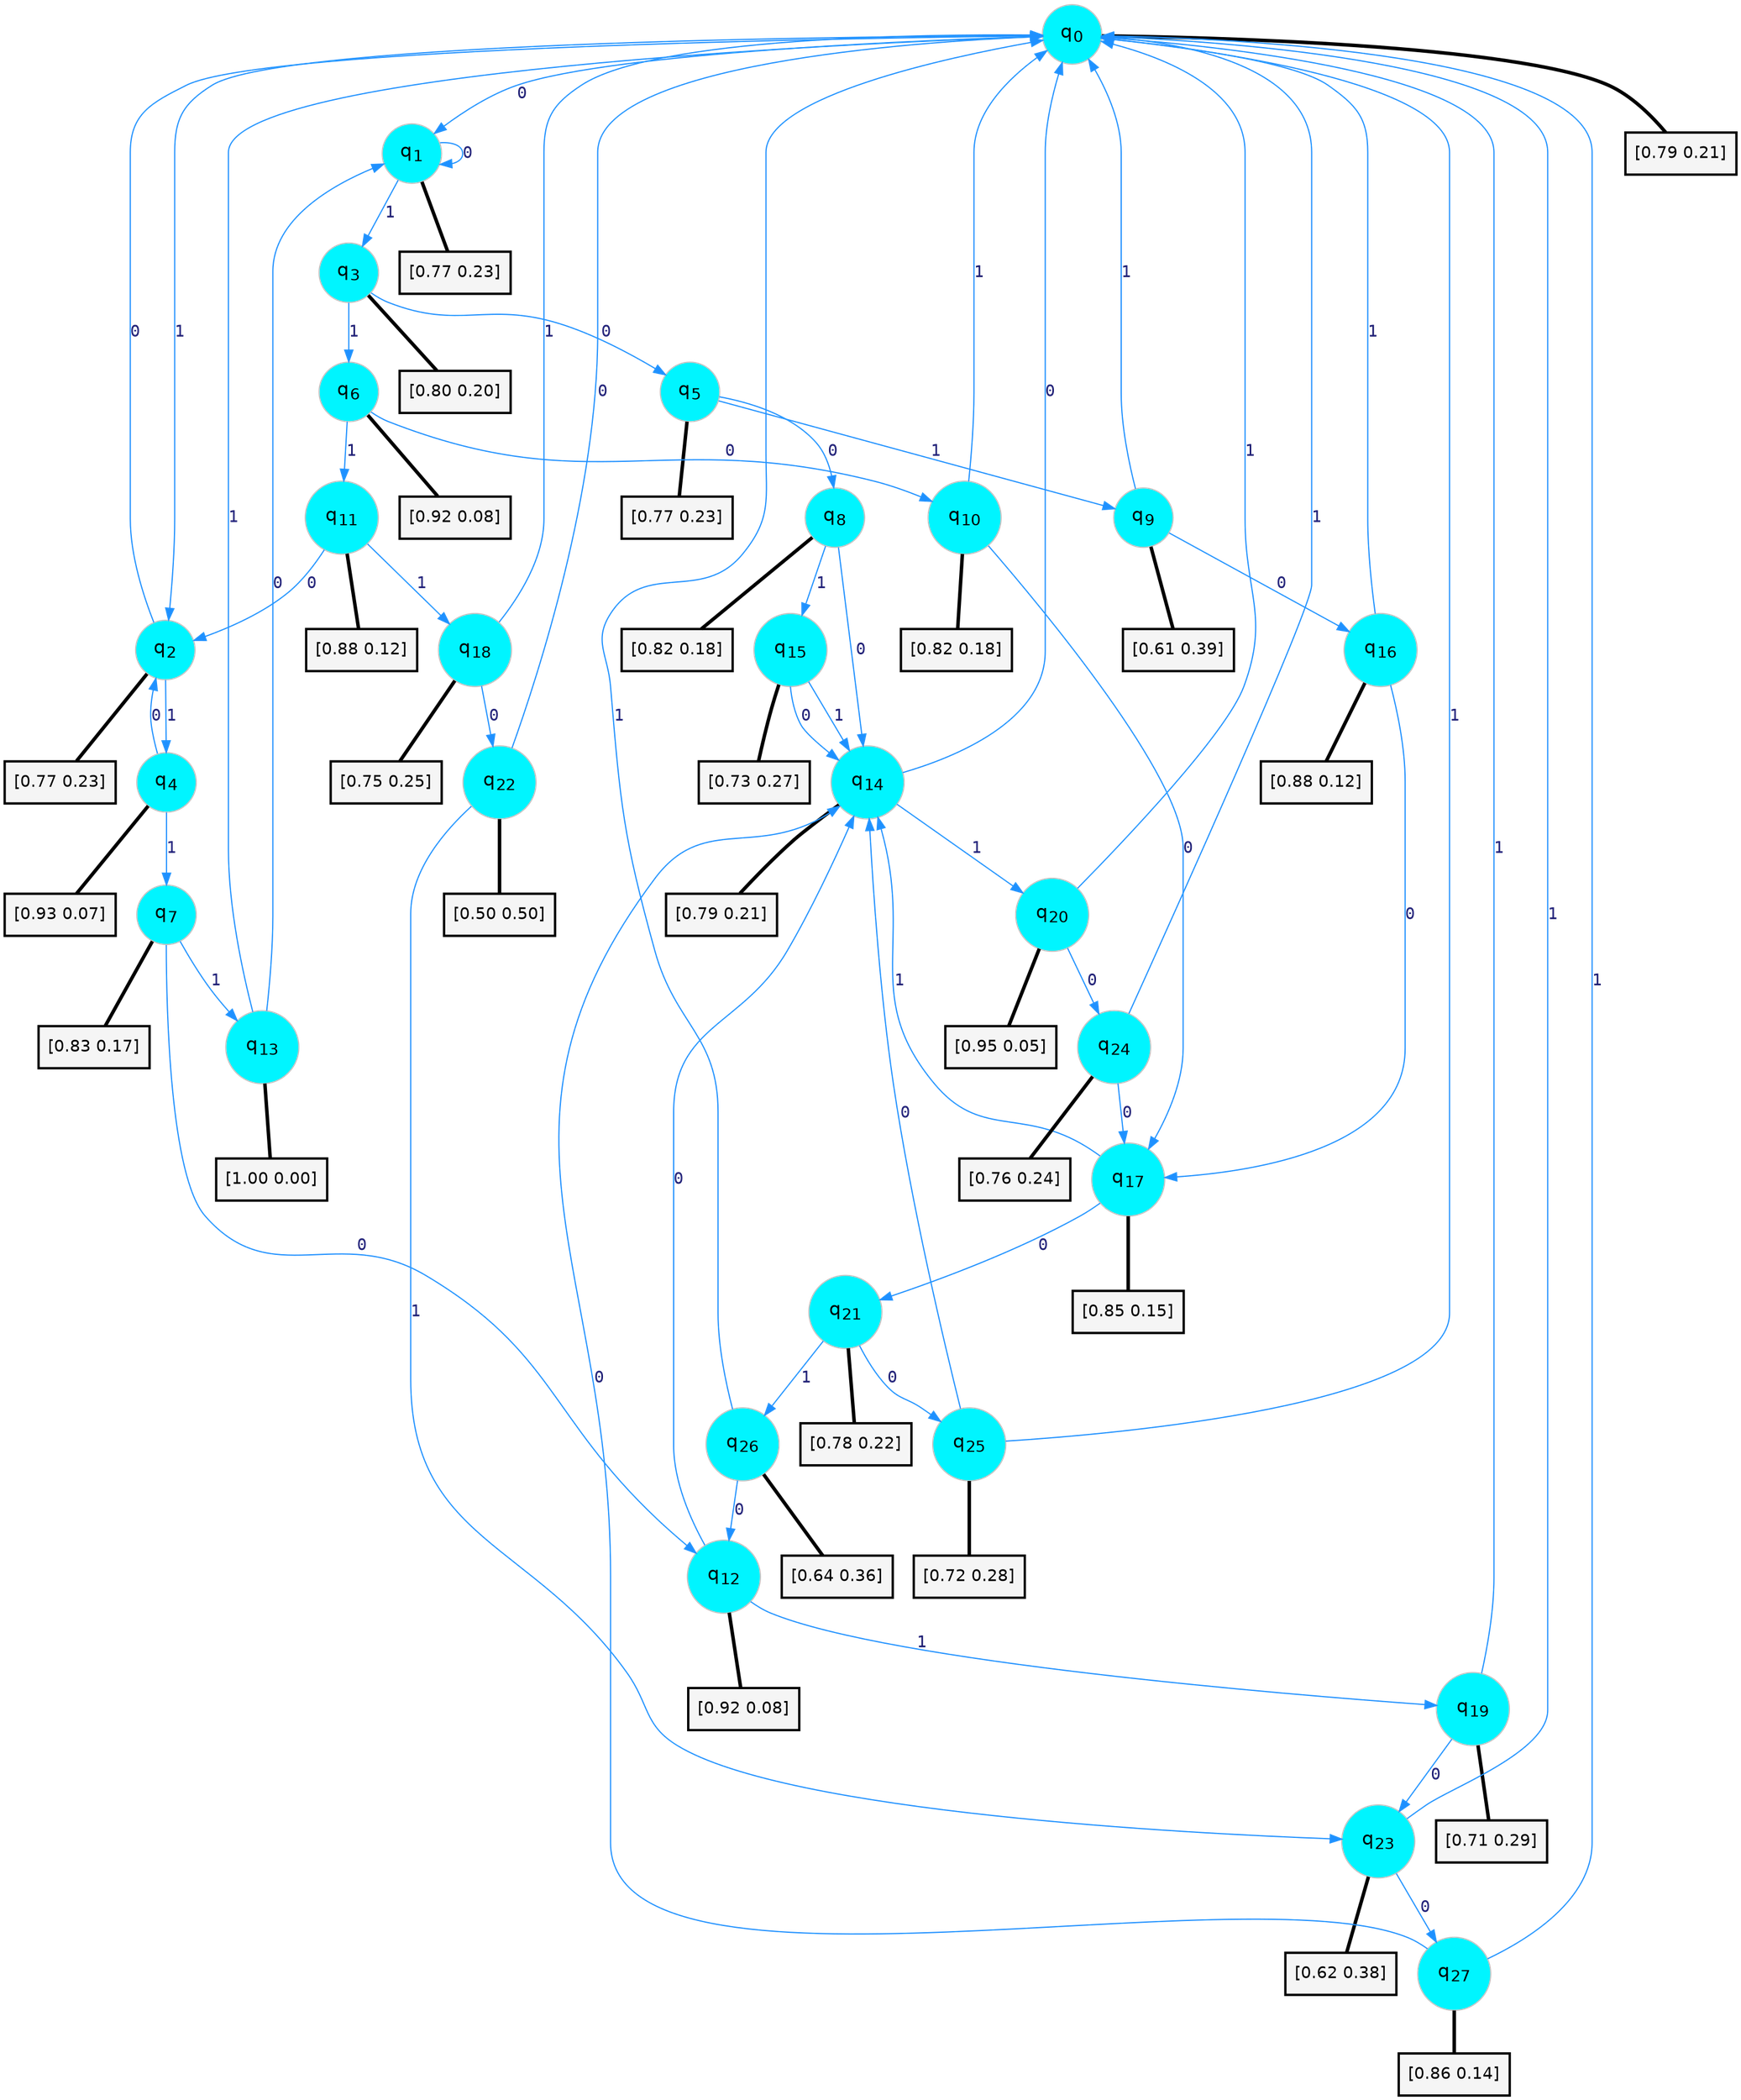 digraph G {
graph [
bgcolor=transparent, dpi=300, rankdir=TD, size="40,25"];
node [
color=gray, fillcolor=turquoise1, fontcolor=black, fontname=Helvetica, fontsize=16, fontweight=bold, shape=circle, style=filled];
edge [
arrowsize=1, color=dodgerblue1, fontcolor=midnightblue, fontname=courier, fontweight=bold, penwidth=1, style=solid, weight=20];
0[label=<q<SUB>0</SUB>>];
1[label=<q<SUB>1</SUB>>];
2[label=<q<SUB>2</SUB>>];
3[label=<q<SUB>3</SUB>>];
4[label=<q<SUB>4</SUB>>];
5[label=<q<SUB>5</SUB>>];
6[label=<q<SUB>6</SUB>>];
7[label=<q<SUB>7</SUB>>];
8[label=<q<SUB>8</SUB>>];
9[label=<q<SUB>9</SUB>>];
10[label=<q<SUB>10</SUB>>];
11[label=<q<SUB>11</SUB>>];
12[label=<q<SUB>12</SUB>>];
13[label=<q<SUB>13</SUB>>];
14[label=<q<SUB>14</SUB>>];
15[label=<q<SUB>15</SUB>>];
16[label=<q<SUB>16</SUB>>];
17[label=<q<SUB>17</SUB>>];
18[label=<q<SUB>18</SUB>>];
19[label=<q<SUB>19</SUB>>];
20[label=<q<SUB>20</SUB>>];
21[label=<q<SUB>21</SUB>>];
22[label=<q<SUB>22</SUB>>];
23[label=<q<SUB>23</SUB>>];
24[label=<q<SUB>24</SUB>>];
25[label=<q<SUB>25</SUB>>];
26[label=<q<SUB>26</SUB>>];
27[label=<q<SUB>27</SUB>>];
28[label="[0.79 0.21]", shape=box,fontcolor=black, fontname=Helvetica, fontsize=14, penwidth=2, fillcolor=whitesmoke,color=black];
29[label="[0.77 0.23]", shape=box,fontcolor=black, fontname=Helvetica, fontsize=14, penwidth=2, fillcolor=whitesmoke,color=black];
30[label="[0.77 0.23]", shape=box,fontcolor=black, fontname=Helvetica, fontsize=14, penwidth=2, fillcolor=whitesmoke,color=black];
31[label="[0.80 0.20]", shape=box,fontcolor=black, fontname=Helvetica, fontsize=14, penwidth=2, fillcolor=whitesmoke,color=black];
32[label="[0.93 0.07]", shape=box,fontcolor=black, fontname=Helvetica, fontsize=14, penwidth=2, fillcolor=whitesmoke,color=black];
33[label="[0.77 0.23]", shape=box,fontcolor=black, fontname=Helvetica, fontsize=14, penwidth=2, fillcolor=whitesmoke,color=black];
34[label="[0.92 0.08]", shape=box,fontcolor=black, fontname=Helvetica, fontsize=14, penwidth=2, fillcolor=whitesmoke,color=black];
35[label="[0.83 0.17]", shape=box,fontcolor=black, fontname=Helvetica, fontsize=14, penwidth=2, fillcolor=whitesmoke,color=black];
36[label="[0.82 0.18]", shape=box,fontcolor=black, fontname=Helvetica, fontsize=14, penwidth=2, fillcolor=whitesmoke,color=black];
37[label="[0.61 0.39]", shape=box,fontcolor=black, fontname=Helvetica, fontsize=14, penwidth=2, fillcolor=whitesmoke,color=black];
38[label="[0.82 0.18]", shape=box,fontcolor=black, fontname=Helvetica, fontsize=14, penwidth=2, fillcolor=whitesmoke,color=black];
39[label="[0.88 0.12]", shape=box,fontcolor=black, fontname=Helvetica, fontsize=14, penwidth=2, fillcolor=whitesmoke,color=black];
40[label="[0.92 0.08]", shape=box,fontcolor=black, fontname=Helvetica, fontsize=14, penwidth=2, fillcolor=whitesmoke,color=black];
41[label="[1.00 0.00]", shape=box,fontcolor=black, fontname=Helvetica, fontsize=14, penwidth=2, fillcolor=whitesmoke,color=black];
42[label="[0.79 0.21]", shape=box,fontcolor=black, fontname=Helvetica, fontsize=14, penwidth=2, fillcolor=whitesmoke,color=black];
43[label="[0.73 0.27]", shape=box,fontcolor=black, fontname=Helvetica, fontsize=14, penwidth=2, fillcolor=whitesmoke,color=black];
44[label="[0.88 0.12]", shape=box,fontcolor=black, fontname=Helvetica, fontsize=14, penwidth=2, fillcolor=whitesmoke,color=black];
45[label="[0.85 0.15]", shape=box,fontcolor=black, fontname=Helvetica, fontsize=14, penwidth=2, fillcolor=whitesmoke,color=black];
46[label="[0.75 0.25]", shape=box,fontcolor=black, fontname=Helvetica, fontsize=14, penwidth=2, fillcolor=whitesmoke,color=black];
47[label="[0.71 0.29]", shape=box,fontcolor=black, fontname=Helvetica, fontsize=14, penwidth=2, fillcolor=whitesmoke,color=black];
48[label="[0.95 0.05]", shape=box,fontcolor=black, fontname=Helvetica, fontsize=14, penwidth=2, fillcolor=whitesmoke,color=black];
49[label="[0.78 0.22]", shape=box,fontcolor=black, fontname=Helvetica, fontsize=14, penwidth=2, fillcolor=whitesmoke,color=black];
50[label="[0.50 0.50]", shape=box,fontcolor=black, fontname=Helvetica, fontsize=14, penwidth=2, fillcolor=whitesmoke,color=black];
51[label="[0.62 0.38]", shape=box,fontcolor=black, fontname=Helvetica, fontsize=14, penwidth=2, fillcolor=whitesmoke,color=black];
52[label="[0.76 0.24]", shape=box,fontcolor=black, fontname=Helvetica, fontsize=14, penwidth=2, fillcolor=whitesmoke,color=black];
53[label="[0.72 0.28]", shape=box,fontcolor=black, fontname=Helvetica, fontsize=14, penwidth=2, fillcolor=whitesmoke,color=black];
54[label="[0.64 0.36]", shape=box,fontcolor=black, fontname=Helvetica, fontsize=14, penwidth=2, fillcolor=whitesmoke,color=black];
55[label="[0.86 0.14]", shape=box,fontcolor=black, fontname=Helvetica, fontsize=14, penwidth=2, fillcolor=whitesmoke,color=black];
0->1 [label=0];
0->2 [label=1];
0->28 [arrowhead=none, penwidth=3,color=black];
1->1 [label=0];
1->3 [label=1];
1->29 [arrowhead=none, penwidth=3,color=black];
2->0 [label=0];
2->4 [label=1];
2->30 [arrowhead=none, penwidth=3,color=black];
3->5 [label=0];
3->6 [label=1];
3->31 [arrowhead=none, penwidth=3,color=black];
4->2 [label=0];
4->7 [label=1];
4->32 [arrowhead=none, penwidth=3,color=black];
5->8 [label=0];
5->9 [label=1];
5->33 [arrowhead=none, penwidth=3,color=black];
6->10 [label=0];
6->11 [label=1];
6->34 [arrowhead=none, penwidth=3,color=black];
7->12 [label=0];
7->13 [label=1];
7->35 [arrowhead=none, penwidth=3,color=black];
8->14 [label=0];
8->15 [label=1];
8->36 [arrowhead=none, penwidth=3,color=black];
9->16 [label=0];
9->0 [label=1];
9->37 [arrowhead=none, penwidth=3,color=black];
10->17 [label=0];
10->0 [label=1];
10->38 [arrowhead=none, penwidth=3,color=black];
11->2 [label=0];
11->18 [label=1];
11->39 [arrowhead=none, penwidth=3,color=black];
12->14 [label=0];
12->19 [label=1];
12->40 [arrowhead=none, penwidth=3,color=black];
13->1 [label=0];
13->0 [label=1];
13->41 [arrowhead=none, penwidth=3,color=black];
14->0 [label=0];
14->20 [label=1];
14->42 [arrowhead=none, penwidth=3,color=black];
15->14 [label=0];
15->14 [label=1];
15->43 [arrowhead=none, penwidth=3,color=black];
16->17 [label=0];
16->0 [label=1];
16->44 [arrowhead=none, penwidth=3,color=black];
17->21 [label=0];
17->14 [label=1];
17->45 [arrowhead=none, penwidth=3,color=black];
18->22 [label=0];
18->0 [label=1];
18->46 [arrowhead=none, penwidth=3,color=black];
19->23 [label=0];
19->0 [label=1];
19->47 [arrowhead=none, penwidth=3,color=black];
20->24 [label=0];
20->0 [label=1];
20->48 [arrowhead=none, penwidth=3,color=black];
21->25 [label=0];
21->26 [label=1];
21->49 [arrowhead=none, penwidth=3,color=black];
22->0 [label=0];
22->23 [label=1];
22->50 [arrowhead=none, penwidth=3,color=black];
23->27 [label=0];
23->0 [label=1];
23->51 [arrowhead=none, penwidth=3,color=black];
24->17 [label=0];
24->0 [label=1];
24->52 [arrowhead=none, penwidth=3,color=black];
25->14 [label=0];
25->0 [label=1];
25->53 [arrowhead=none, penwidth=3,color=black];
26->12 [label=0];
26->0 [label=1];
26->54 [arrowhead=none, penwidth=3,color=black];
27->14 [label=0];
27->0 [label=1];
27->55 [arrowhead=none, penwidth=3,color=black];
}
